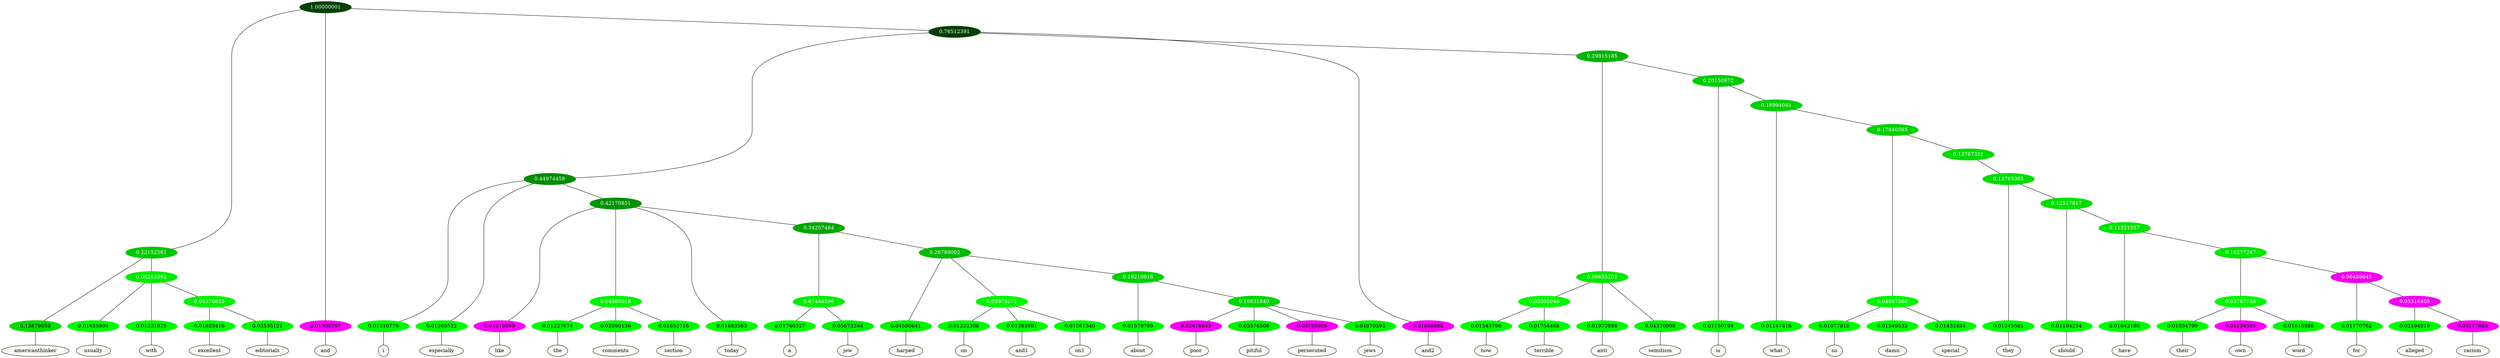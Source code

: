 graph {
	node [format=png height=0.15 nodesep=0.001 ordering=out overlap=prism overlap_scaling=0.01 ranksep=0.001 ratio=0.2 style=filled width=0.15]
	{
		rank=same
		a_w_4 [label=americanthinker color=black fillcolor=floralwhite style="filled,solid"]
		a_w_9 [label=usually color=black fillcolor=floralwhite style="filled,solid"]
		a_w_10 [label=with color=black fillcolor=floralwhite style="filled,solid"]
		a_w_17 [label=excellent color=black fillcolor=floralwhite style="filled,solid"]
		a_w_18 [label=editorials color=black fillcolor=floralwhite style="filled,solid"]
		a_w_2 [label=and color=black fillcolor=floralwhite style="filled,solid"]
		a_w_12 [label=i color=black fillcolor=floralwhite style="filled,solid"]
		a_w_13 [label=especially color=black fillcolor=floralwhite style="filled,solid"]
		a_w_19 [label=like color=black fillcolor=floralwhite style="filled,solid"]
		a_w_28 [label=the color=black fillcolor=floralwhite style="filled,solid"]
		a_w_29 [label=comments color=black fillcolor=floralwhite style="filled,solid"]
		a_w_30 [label=section color=black fillcolor=floralwhite style="filled,solid"]
		a_w_21 [label=today color=black fillcolor=floralwhite style="filled,solid"]
		a_w_37 [label=a color=black fillcolor=floralwhite style="filled,solid"]
		a_w_38 [label=jew color=black fillcolor=floralwhite style="filled,solid"]
		a_w_39 [label=harped color=black fillcolor=floralwhite style="filled,solid"]
		a_w_44 [label=on color=black fillcolor=floralwhite style="filled,solid"]
		a_w_45 [label=and1 color=black fillcolor=floralwhite style="filled,solid"]
		a_w_46 [label=on1 color=black fillcolor=floralwhite style="filled,solid"]
		a_w_47 [label=about color=black fillcolor=floralwhite style="filled,solid"]
		a_w_53 [label=poor color=black fillcolor=floralwhite style="filled,solid"]
		a_w_54 [label=pitiful color=black fillcolor=floralwhite style="filled,solid"]
		a_w_55 [label=persecuted color=black fillcolor=floralwhite style="filled,solid"]
		a_w_56 [label=jews color=black fillcolor=floralwhite style="filled,solid"]
		a_w_7 [label=and2 color=black fillcolor=floralwhite style="filled,solid"]
		a_w_33 [label=how color=black fillcolor=floralwhite style="filled,solid"]
		a_w_34 [label=terrible color=black fillcolor=floralwhite style="filled,solid"]
		a_w_24 [label=anti color=black fillcolor=floralwhite style="filled,solid"]
		a_w_25 [label=semitism color=black fillcolor=floralwhite style="filled,solid"]
		a_w_26 [label=is color=black fillcolor=floralwhite style="filled,solid"]
		a_w_35 [label=what color=black fillcolor=floralwhite style="filled,solid"]
		a_w_49 [label=so color=black fillcolor=floralwhite style="filled,solid"]
		a_w_50 [label=damn color=black fillcolor=floralwhite style="filled,solid"]
		a_w_51 [label=special color=black fillcolor=floralwhite style="filled,solid"]
		a_w_57 [label=they color=black fillcolor=floralwhite style="filled,solid"]
		a_w_59 [label=should color=black fillcolor=floralwhite style="filled,solid"]
		a_w_61 [label=have color=black fillcolor=floralwhite style="filled,solid"]
		a_w_65 [label=their color=black fillcolor=floralwhite style="filled,solid"]
		a_w_66 [label=own color=black fillcolor=floralwhite style="filled,solid"]
		a_w_67 [label=word color=black fillcolor=floralwhite style="filled,solid"]
		a_w_68 [label=for color=black fillcolor=floralwhite style="filled,solid"]
		a_w_70 [label=alleged color=black fillcolor=floralwhite style="filled,solid"]
		a_w_71 [label=racism color=black fillcolor=floralwhite style="filled,solid"]
	}
	a_n_4 -- a_w_4
	a_n_9 -- a_w_9
	a_n_10 -- a_w_10
	a_n_17 -- a_w_17
	a_n_18 -- a_w_18
	a_n_2 -- a_w_2
	a_n_12 -- a_w_12
	a_n_13 -- a_w_13
	a_n_19 -- a_w_19
	a_n_28 -- a_w_28
	a_n_29 -- a_w_29
	a_n_30 -- a_w_30
	a_n_21 -- a_w_21
	a_n_37 -- a_w_37
	a_n_38 -- a_w_38
	a_n_39 -- a_w_39
	a_n_44 -- a_w_44
	a_n_45 -- a_w_45
	a_n_46 -- a_w_46
	a_n_47 -- a_w_47
	a_n_53 -- a_w_53
	a_n_54 -- a_w_54
	a_n_55 -- a_w_55
	a_n_56 -- a_w_56
	a_n_7 -- a_w_7
	a_n_33 -- a_w_33
	a_n_34 -- a_w_34
	a_n_24 -- a_w_24
	a_n_25 -- a_w_25
	a_n_26 -- a_w_26
	a_n_35 -- a_w_35
	a_n_49 -- a_w_49
	a_n_50 -- a_w_50
	a_n_51 -- a_w_51
	a_n_57 -- a_w_57
	a_n_59 -- a_w_59
	a_n_61 -- a_w_61
	a_n_65 -- a_w_65
	a_n_66 -- a_w_66
	a_n_67 -- a_w_67
	a_n_68 -- a_w_68
	a_n_70 -- a_w_70
	a_n_71 -- a_w_71
	{
		rank=same
		a_n_4 [label=0.13879059 color="0.334 1.000 0.861" fontcolor=black]
		a_n_9 [label=0.01655894 color="0.334 1.000 0.983" fontcolor=black]
		a_n_10 [label=0.01221925 color="0.334 1.000 0.988" fontcolor=black]
		a_n_17 [label=0.01833416 color="0.334 1.000 0.982" fontcolor=black]
		a_n_18 [label=0.03535121 color="0.334 1.000 0.965" fontcolor=black]
		a_n_2 [label=0.01309297 color="0.835 1.000 0.987" fontcolor=black]
		a_n_12 [label=0.01510779 color="0.334 1.000 0.985" fontcolor=black]
		a_n_13 [label=0.01265522 color="0.334 1.000 0.987" fontcolor=black]
		a_n_19 [label=0.01219069 color="0.835 1.000 0.988" fontcolor=black]
		a_n_28 [label=0.01227674 color="0.334 1.000 0.988" fontcolor=black]
		a_n_29 [label=0.02090136 color="0.334 1.000 0.979" fontcolor=black]
		a_n_30 [label=0.01652716 color="0.334 1.000 0.983" fontcolor=black]
		a_n_21 [label=0.01683583 color="0.334 1.000 0.983" fontcolor=black]
		a_n_37 [label=0.01746327 color="0.334 1.000 0.983" fontcolor=black]
		a_n_38 [label=0.05673244 color="0.334 1.000 0.943" fontcolor=black]
		a_n_39 [label=0.04590641 color="0.334 1.000 0.954" fontcolor=black]
		a_n_44 [label=0.01322306 color="0.334 1.000 0.987" fontcolor=black]
		a_n_45 [label=0.01383981 color="0.334 1.000 0.986" fontcolor=black]
		a_n_46 [label=0.01261340 color="0.334 1.000 0.987" fontcolor=black]
		a_n_47 [label=0.01570799 color="0.334 1.000 0.984" fontcolor=black]
		a_n_53 [label=0.02418645 color="0.835 1.000 0.976" fontcolor=black]
		a_n_54 [label=0.05576508 color="0.334 1.000 0.944" fontcolor=black]
		a_n_55 [label=0.03759306 color="0.835 1.000 0.962" fontcolor=black]
		a_n_56 [label=0.04870593 color="0.334 1.000 0.951" fontcolor=black]
		a_n_7 [label=0.01698680 color="0.835 1.000 0.983" fontcolor=black]
		a_n_33 [label=0.01545796 color="0.334 1.000 0.985" fontcolor=black]
		a_n_34 [label=0.01754468 color="0.334 1.000 0.982" fontcolor=black]
		a_n_24 [label=0.01972888 color="0.334 1.000 0.980" fontcolor=black]
		a_n_25 [label=0.04370998 color="0.334 1.000 0.956" fontcolor=black]
		a_n_26 [label=0.01150194 color="0.334 1.000 0.988" fontcolor=black]
		a_n_35 [label=0.01147416 color="0.334 1.000 0.989" fontcolor=black]
		a_n_49 [label=0.01077810 color="0.334 1.000 0.989" fontcolor=black]
		a_n_50 [label=0.01549535 color="0.334 1.000 0.985" fontcolor=black]
		a_n_51 [label=0.01432484 color="0.334 1.000 0.986" fontcolor=black]
		a_n_57 [label=0.01245561 color="0.334 1.000 0.988" fontcolor=black]
		a_n_59 [label=0.01194234 color="0.334 1.000 0.988" fontcolor=black]
		a_n_61 [label=0.01042186 color="0.334 1.000 0.990" fontcolor=black]
		a_n_65 [label=0.01034799 color="0.334 1.000 0.990" fontcolor=black]
		a_n_66 [label=0.01134595 color="0.835 1.000 0.989" fontcolor=black]
		a_n_67 [label=0.01615988 color="0.334 1.000 0.984" fontcolor=black]
		a_n_68 [label=0.01170762 color="0.334 1.000 0.988" fontcolor=black]
		a_n_70 [label=0.02194019 color="0.334 1.000 0.978" fontcolor=black]
		a_n_71 [label=0.03117803 color="0.835 1.000 0.969" fontcolor=black]
	}
	a_n_0 [label=1.00000001 color="0.334 1.000 0.250" fontcolor=grey99]
	a_n_1 [label=0.22152561 color="0.334 1.000 0.778" fontcolor=grey99]
	a_n_0 -- a_n_1
	a_n_0 -- a_n_2
	a_n_3 [label=0.76512391 color="0.334 1.000 0.250" fontcolor=grey99]
	a_n_0 -- a_n_3
	a_n_1 -- a_n_4
	a_n_5 [label=0.08263392 color="0.334 1.000 0.917" fontcolor=grey99]
	a_n_1 -- a_n_5
	a_n_6 [label=0.44974458 color="0.334 1.000 0.550" fontcolor=grey99]
	a_n_3 -- a_n_6
	a_n_3 -- a_n_7
	a_n_8 [label=0.29815185 color="0.334 1.000 0.702" fontcolor=grey99]
	a_n_3 -- a_n_8
	a_n_5 -- a_n_9
	a_n_5 -- a_n_10
	a_n_11 [label=0.05376635 color="0.334 1.000 0.946" fontcolor=grey99]
	a_n_5 -- a_n_11
	a_n_6 -- a_n_12
	a_n_6 -- a_n_13
	a_n_14 [label=0.42170851 color="0.334 1.000 0.578" fontcolor=grey99]
	a_n_6 -- a_n_14
	a_n_15 [label=0.09655201 color="0.334 1.000 0.903" fontcolor=grey99]
	a_n_8 -- a_n_15
	a_n_16 [label=0.20150972 color="0.334 1.000 0.798" fontcolor=grey99]
	a_n_8 -- a_n_16
	a_n_11 -- a_n_17
	a_n_11 -- a_n_18
	a_n_14 -- a_n_19
	a_n_20 [label=0.04985018 color="0.334 1.000 0.950" fontcolor=grey99]
	a_n_14 -- a_n_20
	a_n_14 -- a_n_21
	a_n_22 [label=0.34257484 color="0.334 1.000 0.657" fontcolor=grey99]
	a_n_14 -- a_n_22
	a_n_23 [label=0.03305046 color="0.334 1.000 0.967" fontcolor=grey99]
	a_n_15 -- a_n_23
	a_n_15 -- a_n_24
	a_n_15 -- a_n_25
	a_n_16 -- a_n_26
	a_n_27 [label=0.18994041 color="0.334 1.000 0.810" fontcolor=grey99]
	a_n_16 -- a_n_27
	a_n_20 -- a_n_28
	a_n_20 -- a_n_29
	a_n_20 -- a_n_30
	a_n_31 [label=0.07446596 color="0.334 1.000 0.926" fontcolor=grey99]
	a_n_22 -- a_n_31
	a_n_32 [label=0.26789002 color="0.334 1.000 0.732" fontcolor=grey99]
	a_n_22 -- a_n_32
	a_n_23 -- a_n_33
	a_n_23 -- a_n_34
	a_n_27 -- a_n_35
	a_n_36 [label=0.17840565 color="0.334 1.000 0.822" fontcolor=grey99]
	a_n_27 -- a_n_36
	a_n_31 -- a_n_37
	a_n_31 -- a_n_38
	a_n_32 -- a_n_39
	a_n_40 [label=0.03975271 color="0.334 1.000 0.960" fontcolor=grey99]
	a_n_32 -- a_n_40
	a_n_41 [label=0.18210918 color="0.334 1.000 0.818" fontcolor=grey99]
	a_n_32 -- a_n_41
	a_n_42 [label=0.04067560 color="0.334 1.000 0.959" fontcolor=grey99]
	a_n_36 -- a_n_42
	a_n_43 [label=0.13767351 color="0.334 1.000 0.862" fontcolor=grey99]
	a_n_36 -- a_n_43
	a_n_40 -- a_n_44
	a_n_40 -- a_n_45
	a_n_40 -- a_n_46
	a_n_41 -- a_n_47
	a_n_48 [label=0.16631840 color="0.334 1.000 0.834" fontcolor=grey99]
	a_n_41 -- a_n_48
	a_n_42 -- a_n_49
	a_n_42 -- a_n_50
	a_n_42 -- a_n_51
	a_n_52 [label=0.13765365 color="0.334 1.000 0.862" fontcolor=grey99]
	a_n_43 -- a_n_52
	a_n_48 -- a_n_53
	a_n_48 -- a_n_54
	a_n_48 -- a_n_55
	a_n_48 -- a_n_56
	a_n_52 -- a_n_57
	a_n_58 [label=0.12517817 color="0.334 1.000 0.875" fontcolor=grey99]
	a_n_52 -- a_n_58
	a_n_58 -- a_n_59
	a_n_60 [label=0.11321557 color="0.334 1.000 0.887" fontcolor=grey99]
	a_n_58 -- a_n_60
	a_n_60 -- a_n_61
	a_n_62 [label=0.10277247 color="0.334 1.000 0.897" fontcolor=grey99]
	a_n_60 -- a_n_62
	a_n_63 [label=0.03787759 color="0.334 1.000 0.962" fontcolor=grey99]
	a_n_62 -- a_n_63
	a_n_64 [label=0.06488845 color="0.835 1.000 0.935" fontcolor=grey99]
	a_n_62 -- a_n_64
	a_n_63 -- a_n_65
	a_n_63 -- a_n_66
	a_n_63 -- a_n_67
	a_n_64 -- a_n_68
	a_n_69 [label=0.05316405 color="0.835 1.000 0.947" fontcolor=grey99]
	a_n_64 -- a_n_69
	a_n_69 -- a_n_70
	a_n_69 -- a_n_71
}
